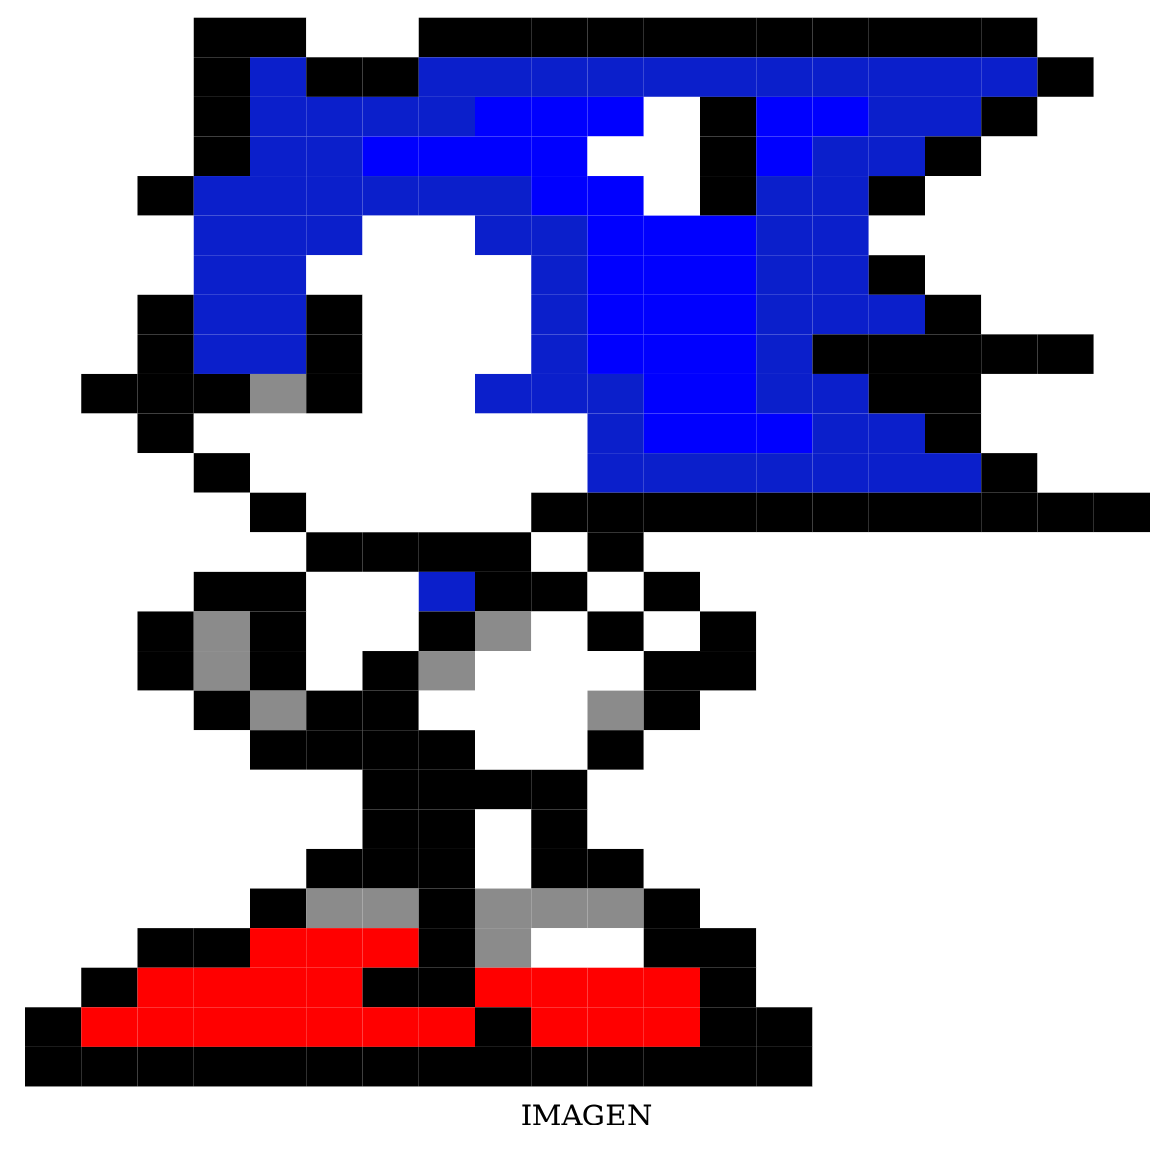  digraph G {
  node [shape=plaintext];
  label="IMAGEN";
  some_node [
  label=<<table border="0" cellborder="0" cellspacing="0" width="100%" height="100%">
 <tr>
 <td bgcolor="White" width="4" height="4">     </td>                                                 
 <td bgcolor="White" width="4" height="4">     </td>                                                 
 <td bgcolor="White" width="4" height="4">     </td>                                                 
 <td bgcolor="#000000" width="4" height="4">     </td>                                               
 <td bgcolor="#000000" width="4" height="4">     </td>                                               
 <td bgcolor="White" width="4" height="4">     </td>                                                 
 <td bgcolor="White" width="4" height="4">     </td>                                                 
 <td bgcolor="#000000" width="4" height="4">     </td>                                               
 <td bgcolor="#000000" width="4" height="4">     </td>                                               
 <td bgcolor="#000000" width="4" height="4">     </td>                                               
 <td bgcolor="#000000" width="4" height="4">     </td>                                               
 <td bgcolor="#000000" width="4" height="4">     </td>                                               
 <td bgcolor="#000000" width="4" height="4">     </td>                                               
 <td bgcolor="#000000" width="4" height="4">     </td>                                               
 <td bgcolor="#000000" width="4" height="4">     </td>                                               
 <td bgcolor="#000000" width="4" height="4">     </td>                                               
 <td bgcolor="#000000" width="4" height="4">     </td>                                               
 <td bgcolor="#000000" width="4" height="4">     </td>                                               
 <td bgcolor="White" width="4" height="4">     </td>                                                 
 <td bgcolor="White" width="4" height="4">     </td>                                                 
 </tr>
 <tr>
 <td bgcolor="White" width="4" height="4">     </td>                                                 
 <td bgcolor="White" width="4" height="4">     </td>                                                 
 <td bgcolor="White" width="4" height="4">     </td>                                                 
 <td bgcolor="#000000" width="4" height="4">     </td>                                               
 <td bgcolor="#0B1FCB" width="4" height="4">     </td>                                               
 <td bgcolor="#000000" width="4" height="4">     </td>                                               
 <td bgcolor="#000000" width="4" height="4">     </td>                                               
 <td bgcolor="#0B1FCB" width="4" height="4">     </td>                                               
 <td bgcolor="#0B1FCB" width="4" height="4">     </td>                                               
 <td bgcolor="#0B1FCB" width="4" height="4">     </td>                                               
 <td bgcolor="#0B1FCB" width="4" height="4">     </td>                                               
 <td bgcolor="#0B1FCB" width="4" height="4">     </td>                                               
 <td bgcolor="#0B1FCB" width="4" height="4">     </td>                                               
 <td bgcolor="#0B1FCB" width="4" height="4">     </td>                                               
 <td bgcolor="#0B1FCB" width="4" height="4">     </td>                                               
 <td bgcolor="#0B1FCB" width="4" height="4">     </td>                                               
 <td bgcolor="#0B1FCB" width="4" height="4">     </td>                                               
 <td bgcolor="#0B1FCB" width="4" height="4">     </td>                                               
 <td bgcolor="#000000" width="4" height="4">     </td>                                               
 <td bgcolor="White" width="4" height="4">     </td>                                                 
 </tr>
 <tr>
 <td bgcolor="White" width="4" height="4">     </td>                                                 
 <td bgcolor="White" width="4" height="4">     </td>                                                 
 <td bgcolor="White" width="4" height="4">     </td>                                                 
 <td bgcolor="#000000" width="4" height="4">     </td>                                               
 <td bgcolor="#0B1FCB" width="4" height="4">     </td>                                               
 <td bgcolor="#0B1FCB" width="4" height="4">     </td>                                               
 <td bgcolor="#0B1FCB" width="4" height="4">     </td>                                               
 <td bgcolor="#0B1FCB" width="4" height="4">     </td>                                               
 <td bgcolor="#0000FF" width="4" height="4">     </td>                                               
 <td bgcolor="#0000FF" width="4" height="4">     </td>                                               
 <td bgcolor="#0000FF" width="4" height="4">     </td>                                               
 <td bgcolor="White" width="4" height="4">     </td>                                                 
 <td bgcolor="#000000" width="4" height="4">     </td>                                               
 <td bgcolor="#0000FF" width="4" height="4">     </td>                                               
 <td bgcolor="#0000FF" width="4" height="4">     </td>                                               
 <td bgcolor="#0B1FCB" width="4" height="4">     </td>                                               
 <td bgcolor="#0B1FCB" width="4" height="4">     </td>                                               
 <td bgcolor="#000000" width="4" height="4">     </td>                                               
 <td bgcolor="White" width="4" height="4">     </td>                                                 
 <td bgcolor="White" width="4" height="4">     </td>                                                 
 </tr>
 <tr>
 <td bgcolor="White" width="4" height="4">     </td>                                                 
 <td bgcolor="White" width="4" height="4">     </td>                                                 
 <td bgcolor="White" width="4" height="4">     </td>                                                 
 <td bgcolor="#000000" width="4" height="4">     </td>                                               
 <td bgcolor="#0B1FCB" width="4" height="4">     </td>                                               
 <td bgcolor="#0B1FCB" width="4" height="4">     </td>                                               
 <td bgcolor="#0000FF" width="4" height="4">     </td>                                               
 <td bgcolor="#0000FF" width="4" height="4">     </td>                                               
 <td bgcolor="#0000FF" width="4" height="4">     </td>                                               
 <td bgcolor="#0000FF" width="4" height="4">     </td>                                               
 <td bgcolor="White" width="4" height="4">     </td>                                                 
 <td bgcolor="White" width="4" height="4">     </td>                                                 
 <td bgcolor="#000000" width="4" height="4">     </td>                                               
 <td bgcolor="#0000FF" width="4" height="4">     </td>                                               
 <td bgcolor="#0B1FCB" width="4" height="4">     </td>                                               
 <td bgcolor="#0B1FCB" width="4" height="4">     </td>                                               
 <td bgcolor="#000000" width="4" height="4">     </td>                                               
 <td bgcolor="White" width="4" height="4">     </td>                                                 
 <td bgcolor="White" width="4" height="4">     </td>                                                 
 <td bgcolor="White" width="4" height="4">     </td>                                                 
 </tr>
 <tr>
 <td bgcolor="White" width="4" height="4">     </td>                                                 
 <td bgcolor="White" width="4" height="4">     </td>                                                 
 <td bgcolor="#000000" width="4" height="4">     </td>                                               
 <td bgcolor="#0B1FCB" width="4" height="4">     </td>                                               
 <td bgcolor="#0B1FCB" width="4" height="4">     </td>                                               
 <td bgcolor="#0B1FCB" width="4" height="4">     </td>                                               
 <td bgcolor="#0B1FCB" width="4" height="4">     </td>                                               
 <td bgcolor="#0B1FCB" width="4" height="4">     </td>                                               
 <td bgcolor="#0B1FCB" width="4" height="4">     </td>                                               
 <td bgcolor="#0000FF" width="4" height="4">     </td>                                               
 <td bgcolor="#0000FF" width="4" height="4">     </td>                                               
 <td bgcolor="White" width="4" height="4">     </td>                                                 
 <td bgcolor="#000000" width="4" height="4">     </td>                                               
 <td bgcolor="#0B1FCB" width="4" height="4">     </td>                                               
 <td bgcolor="#0B1FCB" width="4" height="4">     </td>                                               
 <td bgcolor="#000000" width="4" height="4">     </td>                                               
 <td bgcolor="White" width="4" height="4">     </td>                                                 
 <td bgcolor="White" width="4" height="4">     </td>                                                 
 <td bgcolor="White" width="4" height="4">     </td>                                                 
 <td bgcolor="White" width="4" height="4">     </td>                                                 
 </tr>
 <tr>
 <td bgcolor="White" width="4" height="4">     </td>                                                 
 <td bgcolor="White" width="4" height="4">     </td>                                                 
 <td bgcolor="White" width="4" height="4">     </td>                                                 
 <td bgcolor="#0B1FCB" width="4" height="4">     </td>                                               
 <td bgcolor="#0B1FCB" width="4" height="4">     </td>                                               
 <td bgcolor="#0B1FCB" width="4" height="4">     </td>                                               
 <td bgcolor="White" width="4" height="4">     </td>                                                 
 <td bgcolor="White" width="4" height="4">     </td>                                                 
 <td bgcolor="#0B1FCB" width="4" height="4">     </td>                                               
 <td bgcolor="#0B1FCB" width="4" height="4">     </td>                                               
 <td bgcolor="#0000FF" width="4" height="4">     </td>                                               
 <td bgcolor="#0000FF" width="4" height="4">     </td>                                               
 <td bgcolor="#0000FF" width="4" height="4">     </td>                                               
 <td bgcolor="#0B1FCB" width="4" height="4">     </td>                                               
 <td bgcolor="#0B1FCB" width="4" height="4">     </td>                                               
 <td bgcolor="White" width="4" height="4">     </td>                                                 
 <td bgcolor="White" width="4" height="4">     </td>                                                 
 <td bgcolor="White" width="4" height="4">     </td>                                                 
 <td bgcolor="White" width="4" height="4">     </td>                                                 
 <td bgcolor="White" width="4" height="4">     </td>                                                 
 </tr>
 <tr>
 <td bgcolor="White" width="4" height="4">     </td>                                                 
 <td bgcolor="White" width="4" height="4">     </td>                                                 
 <td bgcolor="White" width="4" height="4">     </td>                                                 
 <td bgcolor="#0B1FCB" width="4" height="4">     </td>                                               
 <td bgcolor="#0B1FCB" width="4" height="4">     </td>                                               
 <td bgcolor="White" width="4" height="4">     </td>                                                 
 <td bgcolor="White" width="4" height="4">     </td>                                                 
 <td bgcolor="White" width="4" height="4">     </td>                                                 
 <td bgcolor="White" width="4" height="4">     </td>                                                 
 <td bgcolor="#0B1FCB" width="4" height="4">     </td>                                               
 <td bgcolor="#0000FF" width="4" height="4">     </td>                                               
 <td bgcolor="#0000FF" width="4" height="4">     </td>                                               
 <td bgcolor="#0000FF" width="4" height="4">     </td>                                               
 <td bgcolor="#0B1FCB" width="4" height="4">     </td>                                               
 <td bgcolor="#0B1FCB" width="4" height="4">     </td>                                               
 <td bgcolor="#000000" width="4" height="4">     </td>                                               
 <td bgcolor="White" width="4" height="4">     </td>                                                 
 <td bgcolor="White" width="4" height="4">     </td>                                                 
 <td bgcolor="White" width="4" height="4">     </td>                                                 
 <td bgcolor="White" width="4" height="4">     </td>                                                 
 </tr>
 <tr>
 <td bgcolor="White" width="4" height="4">     </td>                                                 
 <td bgcolor="White" width="4" height="4">     </td>                                                 
 <td bgcolor="#000000" width="4" height="4">     </td>                                               
 <td bgcolor="#0B1FCB" width="4" height="4">     </td>                                               
 <td bgcolor="#0B1FCB" width="4" height="4">     </td>                                               
 <td bgcolor="#000000" width="4" height="4">     </td>                                               
 <td bgcolor="White" width="4" height="4">     </td>                                                 
 <td bgcolor="White" width="4" height="4">     </td>                                                 
 <td bgcolor="White" width="4" height="4">     </td>                                                 
 <td bgcolor="#0B1FCB" width="4" height="4">     </td>                                               
 <td bgcolor="#0000FF" width="4" height="4">     </td>                                               
 <td bgcolor="#0000FF" width="4" height="4">     </td>                                               
 <td bgcolor="#0000FF" width="4" height="4">     </td>                                               
 <td bgcolor="#0B1FCB" width="4" height="4">     </td>                                               
 <td bgcolor="#0B1FCB" width="4" height="4">     </td>                                               
 <td bgcolor="#0B1FCB" width="4" height="4">     </td>                                               
 <td bgcolor="#000000" width="4" height="4">     </td>                                               
 <td bgcolor="White" width="4" height="4">     </td>                                                 
 <td bgcolor="White" width="4" height="4">     </td>                                                 
 <td bgcolor="White" width="4" height="4">     </td>                                                 
 </tr>
 <tr>
 <td bgcolor="White" width="4" height="4">     </td>                                                 
 <td bgcolor="White" width="4" height="4">     </td>                                                 
 <td bgcolor="#000000" width="4" height="4">     </td>                                               
 <td bgcolor="#0B1FCB" width="4" height="4">     </td>                                               
 <td bgcolor="#0B1FCB" width="4" height="4">     </td>                                               
 <td bgcolor="#000000" width="4" height="4">     </td>                                               
 <td bgcolor="White" width="4" height="4">     </td>                                                 
 <td bgcolor="White" width="4" height="4">     </td>                                                 
 <td bgcolor="White" width="4" height="4">     </td>                                                 
 <td bgcolor="#0B1FCB" width="4" height="4">     </td>                                               
 <td bgcolor="#0000FF" width="4" height="4">     </td>                                               
 <td bgcolor="#0000FF" width="4" height="4">     </td>                                               
 <td bgcolor="#0000FF" width="4" height="4">     </td>                                               
 <td bgcolor="#0B1FCB" width="4" height="4">     </td>                                               
 <td bgcolor="#000000" width="4" height="4">     </td>                                               
 <td bgcolor="#000000" width="4" height="4">     </td>                                               
 <td bgcolor="#000000" width="4" height="4">     </td>                                               
 <td bgcolor="#000000" width="4" height="4">     </td>                                               
 <td bgcolor="#000000" width="4" height="4">     </td>                                               
 <td bgcolor="White" width="4" height="4">     </td>                                                 
 </tr>
 <tr>
 <td bgcolor="White" width="4" height="4">     </td>                                                 
 <td bgcolor="#000000" width="4" height="4">     </td>                                               
 <td bgcolor="#000000" width="4" height="4">     </td>                                               
 <td bgcolor="#000000" width="4" height="4">     </td>                                               
 <td bgcolor="#8B8B8B" width="4" height="4">     </td>                                               
 <td bgcolor="#000000" width="4" height="4">     </td>                                               
 <td bgcolor="White" width="4" height="4">     </td>                                                 
 <td bgcolor="White" width="4" height="4">     </td>                                                 
 <td bgcolor="#0B1FCB" width="4" height="4">     </td>                                               
 <td bgcolor="#0B1FCB" width="4" height="4">     </td>                                               
 <td bgcolor="#0B1FCB" width="4" height="4">     </td>                                               
 <td bgcolor="#0000FF" width="4" height="4">     </td>                                               
 <td bgcolor="#0000FF" width="4" height="4">     </td>                                               
 <td bgcolor="#0B1FCB" width="4" height="4">     </td>                                               
 <td bgcolor="#0B1FCB" width="4" height="4">     </td>                                               
 <td bgcolor="#000000" width="4" height="4">     </td>                                               
 <td bgcolor="#000000" width="4" height="4">     </td>                                               
 <td bgcolor="White" width="4" height="4">     </td>                                                 
 <td bgcolor="White" width="4" height="4">     </td>                                                 
 <td bgcolor="White" width="4" height="4">     </td>                                                 
 </tr>
 <tr>
 <td bgcolor="White" width="4" height="4">     </td>                                                 
 <td bgcolor="White" width="4" height="4">     </td>                                                 
 <td bgcolor="#000000" width="4" height="4">     </td>                                               
 <td bgcolor="White" width="4" height="4">     </td>                                                 
 <td bgcolor="White" width="4" height="4">     </td>                                                 
 <td bgcolor="White" width="4" height="4">     </td>                                                 
 <td bgcolor="White" width="4" height="4">     </td>                                                 
 <td bgcolor="White" width="4" height="4">     </td>                                                 
 <td bgcolor="White" width="4" height="4">     </td>                                                 
 <td bgcolor="White" width="4" height="4">     </td>                                                 
 <td bgcolor="#0B1FCB" width="4" height="4">     </td>                                               
 <td bgcolor="#0000FF" width="4" height="4">     </td>                                               
 <td bgcolor="#0000FF" width="4" height="4">     </td>                                               
 <td bgcolor="#0000FF" width="4" height="4">     </td>                                               
 <td bgcolor="#0B1FCB" width="4" height="4">     </td>                                               
 <td bgcolor="#0B1FCB" width="4" height="4">     </td>                                               
 <td bgcolor="#000000" width="4" height="4">     </td>                                               
 <td bgcolor="White" width="4" height="4">     </td>                                                 
 <td bgcolor="White" width="4" height="4">     </td>                                                 
 <td bgcolor="White" width="4" height="4">     </td>                                                 
 </tr>
 <tr>
 <td bgcolor="White" width="4" height="4">     </td>                                                 
 <td bgcolor="White" width="4" height="4">     </td>                                                 
 <td bgcolor="White" width="4" height="4">     </td>                                                 
 <td bgcolor="#000000" width="4" height="4">     </td>                                               
 <td bgcolor="White" width="4" height="4">     </td>                                                 
 <td bgcolor="White" width="4" height="4">     </td>                                                 
 <td bgcolor="White" width="4" height="4">     </td>                                                 
 <td bgcolor="White" width="4" height="4">     </td>                                                 
 <td bgcolor="White" width="4" height="4">     </td>                                                 
 <td bgcolor="White" width="4" height="4">     </td>                                                 
 <td bgcolor="#0B1FCB" width="4" height="4">     </td>                                               
 <td bgcolor="#0B1FCB" width="4" height="4">     </td>                                               
 <td bgcolor="#0B1FCB" width="4" height="4">     </td>                                               
 <td bgcolor="#0B1FCB" width="4" height="4">     </td>                                               
 <td bgcolor="#0B1FCB" width="4" height="4">     </td>                                               
 <td bgcolor="#0B1FCB" width="4" height="4">     </td>                                               
 <td bgcolor="#0B1FCB" width="4" height="4">     </td>                                               
 <td bgcolor="#000000" width="4" height="4">     </td>                                               
 <td bgcolor="White" width="4" height="4">     </td>                                                 
 <td bgcolor="White" width="4" height="4">     </td>                                                 
 </tr>
 <tr>
 <td bgcolor="White" width="4" height="4">     </td>                                                 
 <td bgcolor="White" width="4" height="4">     </td>                                                 
 <td bgcolor="White" width="4" height="4">     </td>                                                 
 <td bgcolor="White" width="4" height="4">     </td>                                                 
 <td bgcolor="#000000" width="4" height="4">     </td>                                               
 <td bgcolor="White" width="4" height="4">     </td>                                                 
 <td bgcolor="White" width="4" height="4">     </td>                                                 
 <td bgcolor="White" width="4" height="4">     </td>                                                 
 <td bgcolor="White" width="4" height="4">     </td>                                                 
 <td bgcolor="#000000" width="4" height="4">     </td>                                               
 <td bgcolor="#000000" width="4" height="4">     </td>                                               
 <td bgcolor="#000000" width="4" height="4">     </td>                                               
 <td bgcolor="#000000" width="4" height="4">     </td>                                               
 <td bgcolor="#000000" width="4" height="4">     </td>                                               
 <td bgcolor="#000000" width="4" height="4">     </td>                                               
 <td bgcolor="#000000" width="4" height="4">     </td>                                               
 <td bgcolor="#000000" width="4" height="4">     </td>                                               
 <td bgcolor="#000000" width="4" height="4">     </td>                                               
 <td bgcolor="#000000" width="4" height="4">     </td>                                               
 <td bgcolor="#000000" width="4" height="4">     </td>                                               
 </tr>
 <tr>
 <td bgcolor="White" width="4" height="4">     </td>                                                 
 <td bgcolor="White" width="4" height="4">     </td>                                                 
 <td bgcolor="White" width="4" height="4">     </td>                                                 
 <td bgcolor="White" width="4" height="4">     </td>                                                 
 <td bgcolor="White" width="4" height="4">     </td>                                                 
 <td bgcolor="#000000" width="4" height="4">     </td>                                               
 <td bgcolor="#000000" width="4" height="4">     </td>                                               
 <td bgcolor="#000000" width="4" height="4">     </td>                                               
 <td bgcolor="#000000" width="4" height="4">     </td>                                               
 <td bgcolor="White" width="4" height="4">     </td>                                                 
 <td bgcolor="#000000" width="4" height="4">     </td>                                               
 <td bgcolor="White" width="4" height="4">     </td>                                                 
 <td bgcolor="White" width="4" height="4">     </td>                                                 
 <td bgcolor="White" width="4" height="4">     </td>                                                 
 <td bgcolor="White" width="4" height="4">     </td>                                                 
 <td bgcolor="White" width="4" height="4">     </td>                                                 
 <td bgcolor="White" width="4" height="4">     </td>                                                 
 <td bgcolor="White" width="4" height="4">     </td>                                                 
 <td bgcolor="White" width="4" height="4">     </td>                                                 
 <td bgcolor="White" width="4" height="4">     </td>                                                 
 </tr>
 <tr>
 <td bgcolor="White" width="4" height="4">     </td>                                                 
 <td bgcolor="White" width="4" height="4">     </td>                                                 
 <td bgcolor="White" width="4" height="4">     </td>                                                 
 <td bgcolor="#000000" width="4" height="4">     </td>                                               
 <td bgcolor="#000000" width="4" height="4">     </td>                                               
 <td bgcolor="White" width="4" height="4">     </td>                                                 
 <td bgcolor="White" width="4" height="4">     </td>                                                 
 <td bgcolor="#0B1FCB" width="4" height="4">     </td>                                               
 <td bgcolor="#000000" width="4" height="4">     </td>                                               
 <td bgcolor="#000000" width="4" height="4">     </td>                                               
 <td bgcolor="White" width="4" height="4">     </td>                                                 
 <td bgcolor="#000000" width="4" height="4">     </td>                                               
 <td bgcolor="White" width="4" height="4">     </td>                                                 
 <td bgcolor="White" width="4" height="4">     </td>                                                 
 <td bgcolor="White" width="4" height="4">     </td>                                                 
 <td bgcolor="White" width="4" height="4">     </td>                                                 
 <td bgcolor="White" width="4" height="4">     </td>                                                 
 <td bgcolor="White" width="4" height="4">     </td>                                                 
 <td bgcolor="White" width="4" height="4">     </td>                                                 
 <td bgcolor="White" width="4" height="4">     </td>                                                 
 </tr>
 <tr>
 <td bgcolor="White" width="4" height="4">     </td>                                                 
 <td bgcolor="White" width="4" height="4">     </td>                                                 
 <td bgcolor="#000000" width="4" height="4">     </td>                                               
 <td bgcolor="#8B8B8B" width="4" height="4">     </td>                                               
 <td bgcolor="#000000" width="4" height="4">     </td>                                               
 <td bgcolor="White" width="4" height="4">     </td>                                                 
 <td bgcolor="White" width="4" height="4">     </td>                                                 
 <td bgcolor="#000000" width="4" height="4">     </td>                                               
 <td bgcolor="#8B8B8B" width="4" height="4">     </td>                                               
 <td bgcolor="White" width="4" height="4">     </td>                                                 
 <td bgcolor="#000000" width="4" height="4">     </td>                                               
 <td bgcolor="White" width="4" height="4">     </td>                                                 
 <td bgcolor="#000000" width="4" height="4">     </td>                                               
 <td bgcolor="White" width="4" height="4">     </td>                                                 
 <td bgcolor="White" width="4" height="4">     </td>                                                 
 <td bgcolor="White" width="4" height="4">     </td>                                                 
 <td bgcolor="White" width="4" height="4">     </td>                                                 
 <td bgcolor="White" width="4" height="4">     </td>                                                 
 <td bgcolor="White" width="4" height="4">     </td>                                                 
 <td bgcolor="White" width="4" height="4">     </td>                                                 
 </tr>
 <tr>
 <td bgcolor="White" width="4" height="4">     </td>                                                 
 <td bgcolor="White" width="4" height="4">     </td>                                                 
 <td bgcolor="#000000" width="4" height="4">     </td>                                               
 <td bgcolor="#8B8B8B" width="4" height="4">     </td>                                               
 <td bgcolor="#000000" width="4" height="4">     </td>                                               
 <td bgcolor="White" width="4" height="4">     </td>                                                 
 <td bgcolor="#000000" width="4" height="4">     </td>                                               
 <td bgcolor="#8B8B8B" width="4" height="4">     </td>                                               
 <td bgcolor="White" width="4" height="4">     </td>                                                 
 <td bgcolor="White" width="4" height="4">     </td>                                                 
 <td bgcolor="White" width="4" height="4">     </td>                                                 
 <td bgcolor="#000000" width="4" height="4">     </td>                                               
 <td bgcolor="#000000" width="4" height="4">     </td>                                               
 <td bgcolor="White" width="4" height="4">     </td>                                                 
 <td bgcolor="White" width="4" height="4">     </td>                                                 
 <td bgcolor="White" width="4" height="4">     </td>                                                 
 <td bgcolor="White" width="4" height="4">     </td>                                                 
 <td bgcolor="White" width="4" height="4">     </td>                                                 
 <td bgcolor="White" width="4" height="4">     </td>                                                 
 <td bgcolor="White" width="4" height="4">     </td>                                                 
 </tr>
 <tr>
 <td bgcolor="White" width="4" height="4">     </td>                                                 
 <td bgcolor="White" width="4" height="4">     </td>                                                 
 <td bgcolor="White" width="4" height="4">     </td>                                                 
 <td bgcolor="#000000" width="4" height="4">     </td>                                               
 <td bgcolor="#8B8B8B" width="4" height="4">     </td>                                               
 <td bgcolor="#000000" width="4" height="4">     </td>                                               
 <td bgcolor="#000000" width="4" height="4">     </td>                                               
 <td bgcolor="White" width="4" height="4">     </td>                                                 
 <td bgcolor="White" width="4" height="4">     </td>                                                 
 <td bgcolor="White" width="4" height="4">     </td>                                                 
 <td bgcolor="#8B8B8B" width="4" height="4">     </td>                                               
 <td bgcolor="#000000" width="4" height="4">     </td>                                               
 <td bgcolor="White" width="4" height="4">     </td>                                                 
 <td bgcolor="White" width="4" height="4">     </td>                                                 
 <td bgcolor="White" width="4" height="4">     </td>                                                 
 <td bgcolor="White" width="4" height="4">     </td>                                                 
 <td bgcolor="White" width="4" height="4">     </td>                                                 
 <td bgcolor="White" width="4" height="4">     </td>                                                 
 <td bgcolor="White" width="4" height="4">     </td>                                                 
 <td bgcolor="White" width="4" height="4">     </td>                                                 
 </tr>
 <tr>
 <td bgcolor="White" width="4" height="4">     </td>                                                 
 <td bgcolor="White" width="4" height="4">     </td>                                                 
 <td bgcolor="White" width="4" height="4">     </td>                                                 
 <td bgcolor="White" width="4" height="4">     </td>                                                 
 <td bgcolor="#000000" width="4" height="4">     </td>                                               
 <td bgcolor="#000000" width="4" height="4">     </td>                                               
 <td bgcolor="#000000" width="4" height="4">     </td>                                               
 <td bgcolor="#000000" width="4" height="4">     </td>                                               
 <td bgcolor="White" width="4" height="4">     </td>                                                 
 <td bgcolor="White" width="4" height="4">     </td>                                                 
 <td bgcolor="#000000" width="4" height="4">     </td>                                               
 <td bgcolor="White" width="4" height="4">     </td>                                                 
 <td bgcolor="White" width="4" height="4">     </td>                                                 
 <td bgcolor="White" width="4" height="4">     </td>                                                 
 <td bgcolor="White" width="4" height="4">     </td>                                                 
 <td bgcolor="White" width="4" height="4">     </td>                                                 
 <td bgcolor="White" width="4" height="4">     </td>                                                 
 <td bgcolor="White" width="4" height="4">     </td>                                                 
 <td bgcolor="White" width="4" height="4">     </td>                                                 
 <td bgcolor="White" width="4" height="4">     </td>                                                 
 </tr>
 <tr>
 <td bgcolor="White" width="4" height="4">     </td>                                                 
 <td bgcolor="White" width="4" height="4">     </td>                                                 
 <td bgcolor="White" width="4" height="4">     </td>                                                 
 <td bgcolor="White" width="4" height="4">     </td>                                                 
 <td bgcolor="White" width="4" height="4">     </td>                                                 
 <td bgcolor="White" width="4" height="4">     </td>                                                 
 <td bgcolor="#000000" width="4" height="4">     </td>                                               
 <td bgcolor="#000000" width="4" height="4">     </td>                                               
 <td bgcolor="#000000" width="4" height="4">     </td>                                               
 <td bgcolor="#000000" width="4" height="4">     </td>                                               
 <td bgcolor="White" width="4" height="4">     </td>                                                 
 <td bgcolor="White" width="4" height="4">     </td>                                                 
 <td bgcolor="White" width="4" height="4">     </td>                                                 
 <td bgcolor="White" width="4" height="4">     </td>                                                 
 <td bgcolor="White" width="4" height="4">     </td>                                                 
 <td bgcolor="White" width="4" height="4">     </td>                                                 
 <td bgcolor="White" width="4" height="4">     </td>                                                 
 <td bgcolor="White" width="4" height="4">     </td>                                                 
 <td bgcolor="White" width="4" height="4">     </td>                                                 
 <td bgcolor="White" width="4" height="4">     </td>                                                 
 </tr>
 <tr>
 <td bgcolor="White" width="4" height="4">     </td>                                                 
 <td bgcolor="White" width="4" height="4">     </td>                                                 
 <td bgcolor="White" width="4" height="4">     </td>                                                 
 <td bgcolor="White" width="4" height="4">     </td>                                                 
 <td bgcolor="White" width="4" height="4">     </td>                                                 
 <td bgcolor="White" width="4" height="4">     </td>                                                 
 <td bgcolor="#000000" width="4" height="4">     </td>                                               
 <td bgcolor="#000000" width="4" height="4">     </td>                                               
 <td bgcolor="White" width="4" height="4">     </td>                                                 
 <td bgcolor="#000000" width="4" height="4">     </td>                                               
 <td bgcolor="White" width="4" height="4">     </td>                                                 
 <td bgcolor="White" width="4" height="4">     </td>                                                 
 <td bgcolor="White" width="4" height="4">     </td>                                                 
 <td bgcolor="White" width="4" height="4">     </td>                                                 
 <td bgcolor="White" width="4" height="4">     </td>                                                 
 <td bgcolor="White" width="4" height="4">     </td>                                                 
 <td bgcolor="White" width="4" height="4">     </td>                                                 
 <td bgcolor="White" width="4" height="4">     </td>                                                 
 <td bgcolor="White" width="4" height="4">     </td>                                                 
 <td bgcolor="White" width="4" height="4">     </td>                                                 
 </tr>
 <tr>
 <td bgcolor="White" width="4" height="4">     </td>                                                 
 <td bgcolor="White" width="4" height="4">     </td>                                                 
 <td bgcolor="White" width="4" height="4">     </td>                                                 
 <td bgcolor="White" width="4" height="4">     </td>                                                 
 <td bgcolor="White" width="4" height="4">     </td>                                                 
 <td bgcolor="#000000" width="4" height="4">     </td>                                               
 <td bgcolor="#000000" width="4" height="4">     </td>                                               
 <td bgcolor="#000000" width="4" height="4">     </td>                                               
 <td bgcolor="White" width="4" height="4">     </td>                                                 
 <td bgcolor="#000000" width="4" height="4">     </td>                                               
 <td bgcolor="#000000" width="4" height="4">     </td>                                               
 <td bgcolor="White" width="4" height="4">     </td>                                                 
 <td bgcolor="White" width="4" height="4">     </td>                                                 
 <td bgcolor="White" width="4" height="4">     </td>                                                 
 <td bgcolor="White" width="4" height="4">     </td>                                                 
 <td bgcolor="White" width="4" height="4">     </td>                                                 
 <td bgcolor="White" width="4" height="4">     </td>                                                 
 <td bgcolor="White" width="4" height="4">     </td>                                                 
 <td bgcolor="White" width="4" height="4">     </td>                                                 
 <td bgcolor="White" width="4" height="4">     </td>                                                 
 </tr>
 <tr>
 <td bgcolor="White" width="4" height="4">     </td>                                                 
 <td bgcolor="White" width="4" height="4">     </td>                                                 
 <td bgcolor="White" width="4" height="4">     </td>                                                 
 <td bgcolor="White" width="4" height="4">     </td>                                                 
 <td bgcolor="#000000" width="4" height="4">     </td>                                               
 <td bgcolor="#8B8B8B" width="4" height="4">     </td>                                               
 <td bgcolor="#8B8B8B" width="4" height="4">     </td>                                               
 <td bgcolor="#000000" width="4" height="4">     </td>                                               
 <td bgcolor="#8B8B8B" width="4" height="4">     </td>                                               
 <td bgcolor="#8B8B8B" width="4" height="4">     </td>                                               
 <td bgcolor="#8B8B8B" width="4" height="4">     </td>                                               
 <td bgcolor="#000000" width="4" height="4">     </td>                                               
 <td bgcolor="White" width="4" height="4">     </td>                                                 
 <td bgcolor="White" width="4" height="4">     </td>                                                 
 <td bgcolor="White" width="4" height="4">     </td>                                                 
 <td bgcolor="White" width="4" height="4">     </td>                                                 
 <td bgcolor="White" width="4" height="4">     </td>                                                 
 <td bgcolor="White" width="4" height="4">     </td>                                                 
 <td bgcolor="White" width="4" height="4">     </td>                                                 
 <td bgcolor="White" width="4" height="4">     </td>                                                 
 </tr>
 <tr>
 <td bgcolor="White" width="4" height="4">     </td>                                                 
 <td bgcolor="White" width="4" height="4">     </td>                                                 
 <td bgcolor="#000000" width="4" height="4">     </td>                                               
 <td bgcolor="#000000" width="4" height="4">     </td>                                               
 <td bgcolor="#FF0000" width="4" height="4">     </td>                                               
 <td bgcolor="#FF0000" width="4" height="4">     </td>                                               
 <td bgcolor="#FF0000" width="4" height="4">     </td>                                               
 <td bgcolor="#000000" width="4" height="4">     </td>                                               
 <td bgcolor="#8B8B8B" width="4" height="4">     </td>                                               
 <td bgcolor="White" width="4" height="4">     </td>                                                 
 <td bgcolor="White" width="4" height="4">     </td>                                                 
 <td bgcolor="#000000" width="4" height="4">     </td>                                               
 <td bgcolor="#000000" width="4" height="4">     </td>                                               
 <td bgcolor="White" width="4" height="4">     </td>                                                 
 <td bgcolor="White" width="4" height="4">     </td>                                                 
 <td bgcolor="White" width="4" height="4">     </td>                                                 
 <td bgcolor="White" width="4" height="4">     </td>                                                 
 <td bgcolor="White" width="4" height="4">     </td>                                                 
 <td bgcolor="White" width="4" height="4">     </td>                                                 
 <td bgcolor="White" width="4" height="4">     </td>                                                 
 </tr>
 <tr>
 <td bgcolor="White" width="4" height="4">     </td>                                                 
 <td bgcolor="#000000" width="4" height="4">     </td>                                               
 <td bgcolor="#FF0000" width="4" height="4">     </td>                                               
 <td bgcolor="#FF0000" width="4" height="4">     </td>                                               
 <td bgcolor="#FF0000" width="4" height="4">     </td>                                               
 <td bgcolor="#FF0000" width="4" height="4">     </td>                                               
 <td bgcolor="#000000" width="4" height="4">     </td>                                               
 <td bgcolor="#000000" width="4" height="4">     </td>                                               
 <td bgcolor="#FF0000" width="4" height="4">     </td>                                               
 <td bgcolor="#FF0000" width="4" height="4">     </td>                                               
 <td bgcolor="#FF0000" width="4" height="4">     </td>                                               
 <td bgcolor="#FF0000" width="4" height="4">     </td>                                               
 <td bgcolor="#000000" width="4" height="4">     </td>                                               
 <td bgcolor="White" width="4" height="4">     </td>                                                 
 <td bgcolor="White" width="4" height="4">     </td>                                                 
 <td bgcolor="White" width="4" height="4">     </td>                                                 
 <td bgcolor="White" width="4" height="4">     </td>                                                 
 <td bgcolor="White" width="4" height="4">     </td>                                                 
 <td bgcolor="White" width="4" height="4">     </td>                                                 
 <td bgcolor="White" width="4" height="4">     </td>                                                 
 </tr>
 <tr>
 <td bgcolor="#000000" width="4" height="4">     </td>                                               
 <td bgcolor="#FF0000" width="4" height="4">     </td>                                               
 <td bgcolor="#FF0000" width="4" height="4">     </td>                                               
 <td bgcolor="#FF0000" width="4" height="4">     </td>                                               
 <td bgcolor="#FF0000" width="4" height="4">     </td>                                               
 <td bgcolor="#FF0000" width="4" height="4">     </td>                                               
 <td bgcolor="#FF0000" width="4" height="4">     </td>                                               
 <td bgcolor="#FF0000" width="4" height="4">     </td>                                               
 <td bgcolor="#000000" width="4" height="4">     </td>                                               
 <td bgcolor="#FF0000" width="4" height="4">     </td>                                               
 <td bgcolor="#FF0000" width="4" height="4">     </td>                                               
 <td bgcolor="#FF0000" width="4" height="4">     </td>                                               
 <td bgcolor="#000000" width="4" height="4">     </td>                                               
 <td bgcolor="#000000" width="4" height="4">     </td>                                               
 <td bgcolor="White" width="4" height="4">     </td>                                                 
 <td bgcolor="White" width="4" height="4">     </td>                                                 
 <td bgcolor="White" width="4" height="4">     </td>                                                 
 <td bgcolor="White" width="4" height="4">     </td>                                                 
 <td bgcolor="White" width="4" height="4">     </td>                                                 
 <td bgcolor="White" width="4" height="4">     </td>                                                 
 </tr>
 <tr>
 <td bgcolor="#000000" width="4" height="4">     </td>                                               
 <td bgcolor="#000000" width="4" height="4">     </td>                                               
 <td bgcolor="#000000" width="4" height="4">     </td>                                               
 <td bgcolor="#000000" width="4" height="4">     </td>                                               
 <td bgcolor="#000000" width="4" height="4">     </td>                                               
 <td bgcolor="#000000" width="4" height="4">     </td>                                               
 <td bgcolor="#000000" width="4" height="4">     </td>                                               
 <td bgcolor="#000000" width="4" height="4">     </td>                                               
 <td bgcolor="#000000" width="4" height="4">     </td>                                               
 <td bgcolor="#000000" width="4" height="4">     </td>                                               
 <td bgcolor="#000000" width="4" height="4">     </td>                                               
 <td bgcolor="#000000" width="4" height="4">     </td>                                               
 <td bgcolor="#000000" width="4" height="4">     </td>                                               
 <td bgcolor="#000000" width="4" height="4">     </td>                                               
 <td bgcolor="White" width="4" height="4">     </td>                                                 
 <td bgcolor="White" width="4" height="4">     </td>                                                 
 <td bgcolor="White" width="4" height="4">     </td>                                                 
 <td bgcolor="White" width="4" height="4">     </td>                                                 
 <td bgcolor="White" width="4" height="4">     </td>                                                 
 <td bgcolor="White" width="4" height="4">     </td>                                                 
 </tr>
 </table>>];
 }
